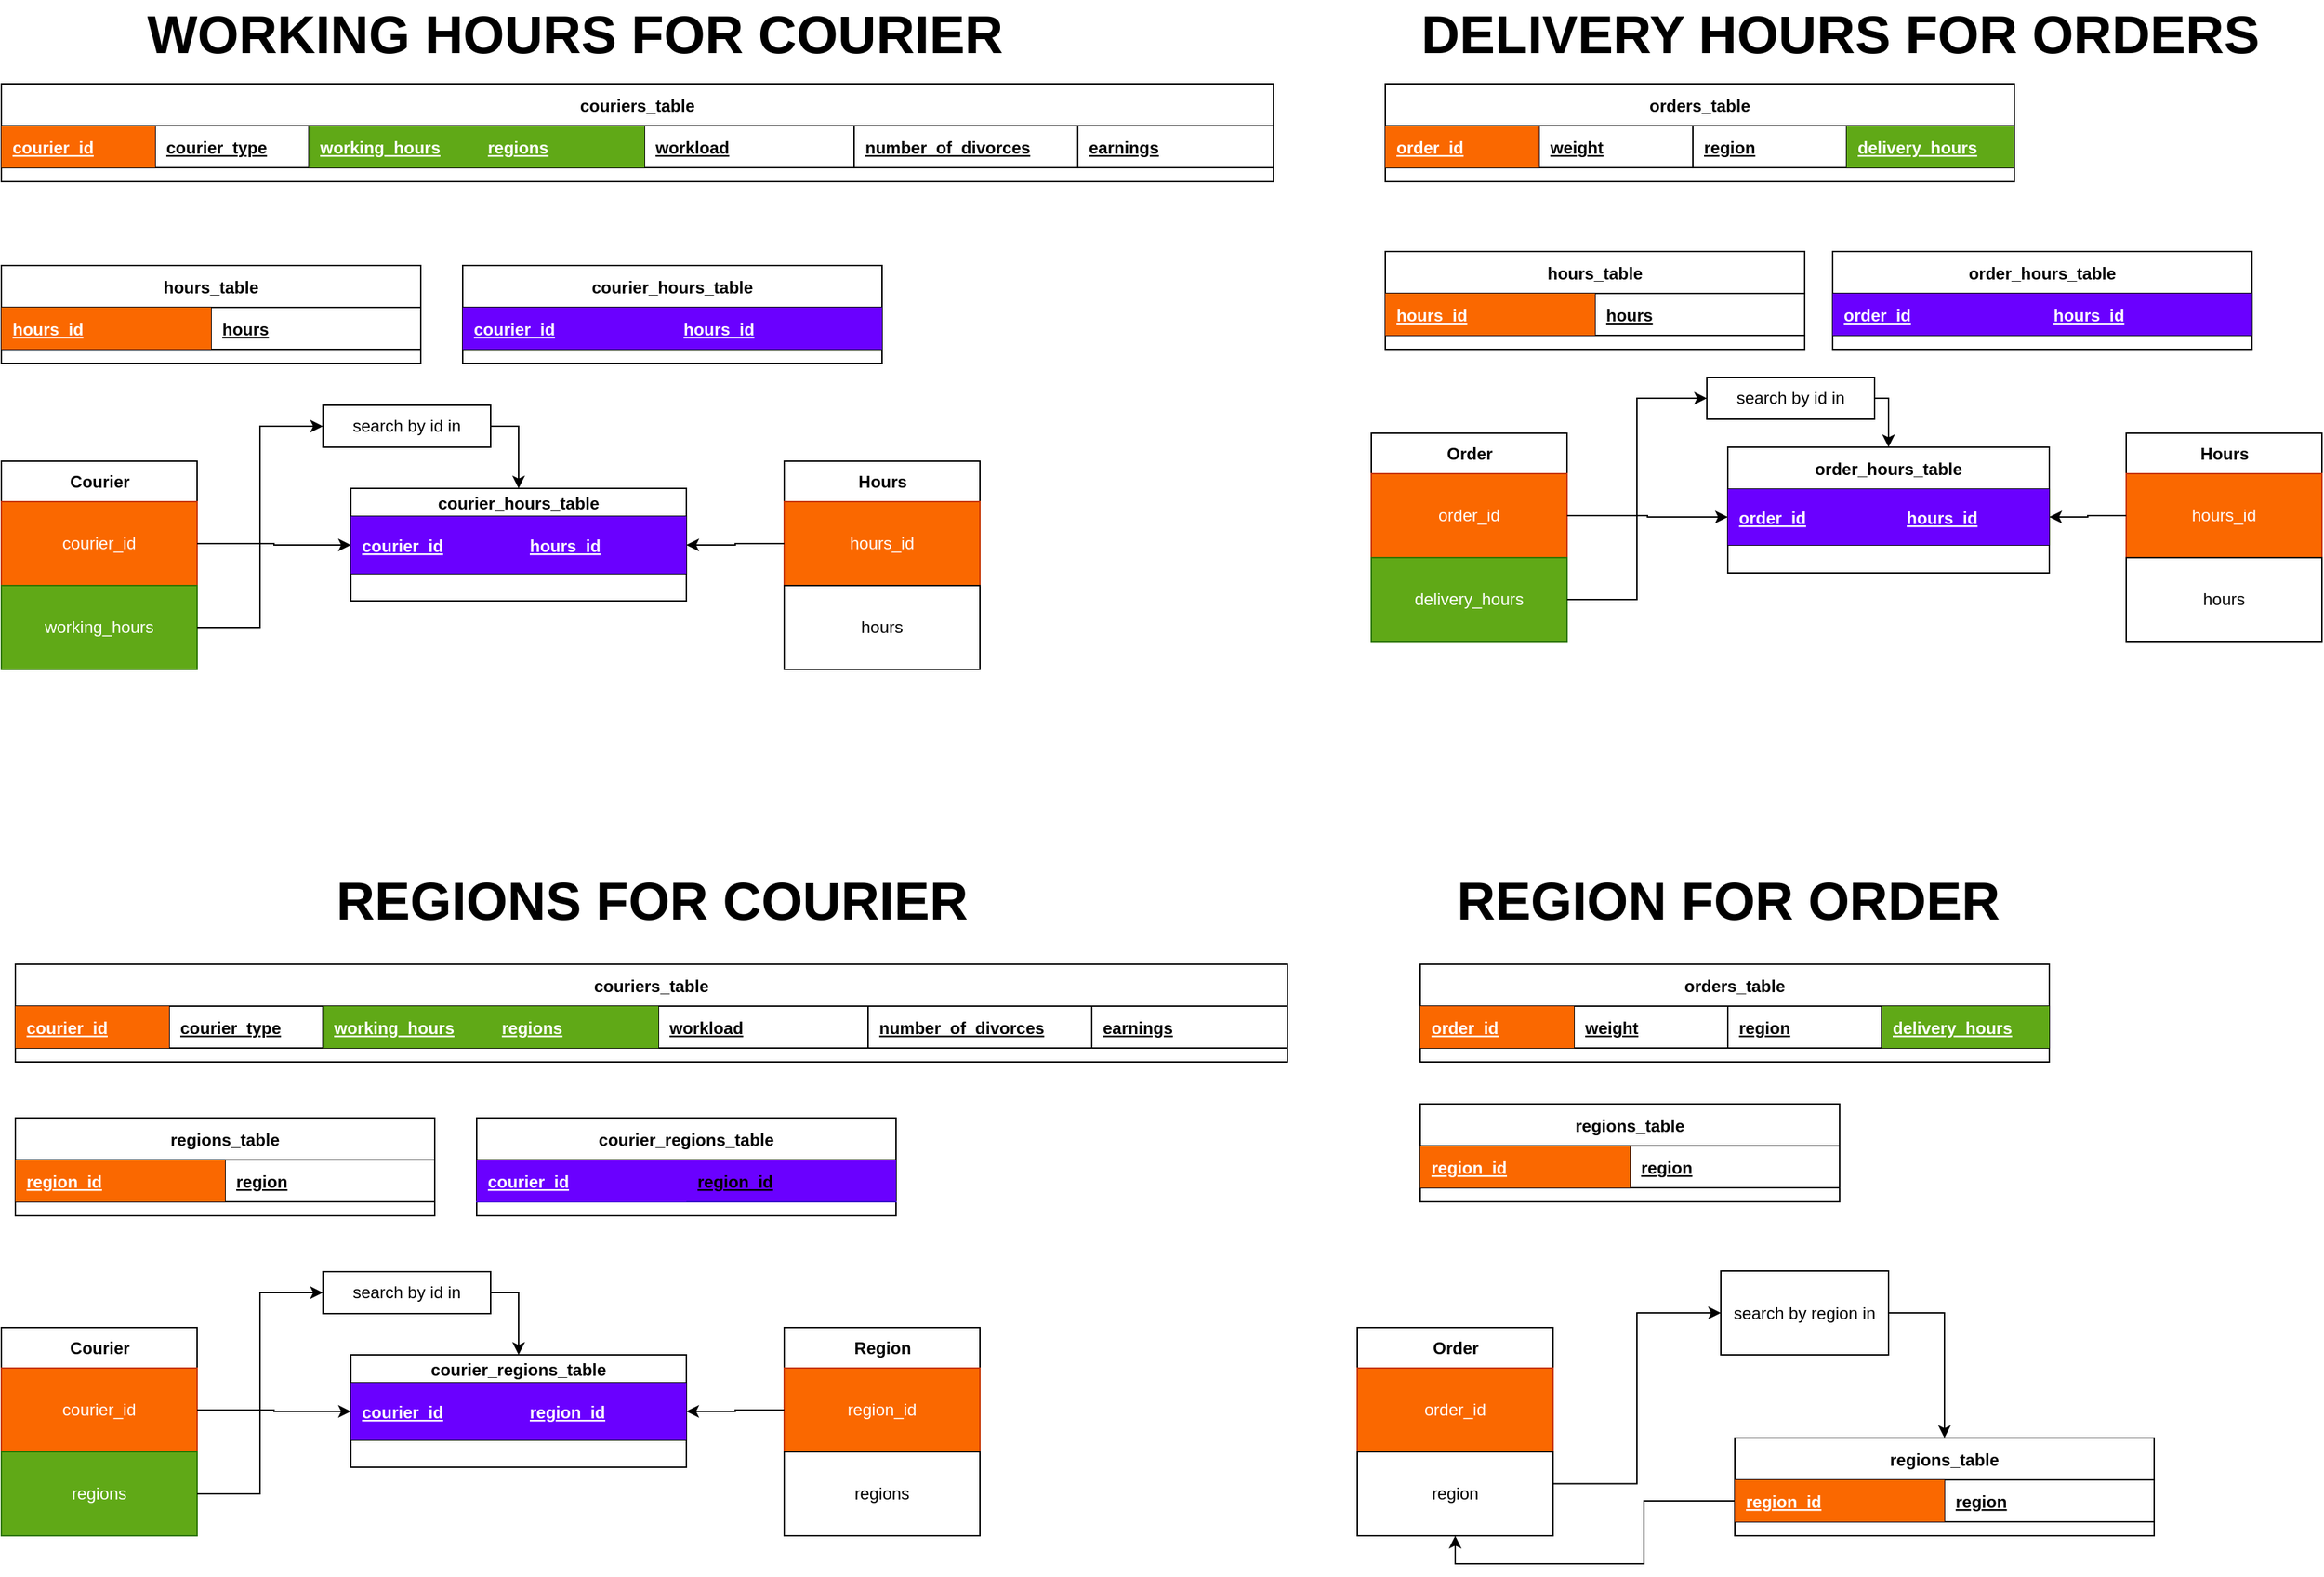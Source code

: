 <mxfile>
    <diagram id="YJ_GDS32sMm0GFAVAmzN" name="MainPage">
        <mxGraphModel dx="956" dy="1300" grid="1" gridSize="10" guides="1" tooltips="1" connect="1" arrows="1" fold="1" page="1" pageScale="1" pageWidth="850" pageHeight="1100" math="0" shadow="0">
            <root>
                <mxCell id="0"/>
                <mxCell id="1" parent="0"/>
                <mxCell id="2" value="couriers_table" style="shape=table;startSize=30;container=1;collapsible=1;childLayout=tableLayout;fixedRows=1;rowLines=0;fontStyle=1;align=center;resizeLast=1;" parent="1" vertex="1">
                    <mxGeometry x="40" y="70" width="910" height="70" as="geometry">
                        <mxRectangle x="50" y="60" width="110" height="30" as="alternateBounds"/>
                    </mxGeometry>
                </mxCell>
                <mxCell id="3" value="" style="shape=partialRectangle;collapsible=0;dropTarget=0;pointerEvents=0;fillColor=none;top=0;left=0;bottom=1;right=0;points=[[0,0.5],[1,0.5]];portConstraint=eastwest;" parent="2" vertex="1">
                    <mxGeometry y="30" width="910" height="30" as="geometry"/>
                </mxCell>
                <mxCell id="5" value="courier_id" style="shape=partialRectangle;connectable=0;fillColor=#fa6800;top=0;left=0;bottom=0;right=0;align=left;spacingLeft=6;fontStyle=5;overflow=hidden;strokeColor=#C73500;fontColor=#ffffff;" parent="3" vertex="1">
                    <mxGeometry width="110" height="30" as="geometry"/>
                </mxCell>
                <mxCell id="15" value="courier_type" style="shape=partialRectangle;connectable=0;fillColor=none;top=0;left=0;bottom=0;right=0;align=left;spacingLeft=6;fontStyle=5;overflow=hidden;" parent="3" vertex="1">
                    <mxGeometry x="110" width="110" height="30" as="geometry"/>
                </mxCell>
                <mxCell id="51" value="working_hours" style="shape=partialRectangle;connectable=0;fillColor=#60a917;top=0;left=0;bottom=0;right=0;align=left;spacingLeft=6;fontStyle=5;overflow=hidden;strokeColor=#2D7600;fontColor=#ffffff;" parent="3" vertex="1">
                    <mxGeometry x="220" width="120" height="30" as="geometry"/>
                </mxCell>
                <mxCell id="97" value="regions" style="shape=partialRectangle;connectable=0;fillColor=#60a917;top=0;left=0;bottom=0;right=0;align=left;spacingLeft=6;fontStyle=5;overflow=hidden;strokeColor=#2D7600;fontColor=#ffffff;" parent="3" vertex="1">
                    <mxGeometry x="340" width="120" height="30" as="geometry"/>
                </mxCell>
                <mxCell id="19" value="workload" style="shape=partialRectangle;connectable=0;fillColor=none;top=0;left=0;bottom=0;right=0;align=left;spacingLeft=6;fontStyle=5;overflow=hidden;" parent="3" vertex="1">
                    <mxGeometry x="460" width="150" height="30" as="geometry"/>
                </mxCell>
                <mxCell id="23" value="number_of_divorces" style="shape=partialRectangle;connectable=0;fillColor=none;top=0;left=0;bottom=0;right=0;align=left;spacingLeft=6;fontStyle=5;overflow=hidden;" parent="3" vertex="1">
                    <mxGeometry x="610" width="160" height="30" as="geometry"/>
                </mxCell>
                <mxCell id="27" value="earnings" style="shape=partialRectangle;connectable=0;fillColor=none;top=0;left=0;bottom=0;right=0;align=left;spacingLeft=6;fontStyle=5;overflow=hidden;" parent="3" vertex="1">
                    <mxGeometry x="770" width="140" height="30" as="geometry"/>
                </mxCell>
                <mxCell id="38" value="hours_table" style="shape=table;startSize=30;container=1;collapsible=1;childLayout=tableLayout;fixedRows=1;rowLines=0;fontStyle=1;align=center;resizeLast=1;" parent="1" vertex="1">
                    <mxGeometry x="40" y="200" width="300" height="70" as="geometry">
                        <mxRectangle x="50" y="60" width="110" height="30" as="alternateBounds"/>
                    </mxGeometry>
                </mxCell>
                <mxCell id="39" value="" style="shape=partialRectangle;collapsible=0;dropTarget=0;pointerEvents=0;fillColor=none;top=0;left=0;bottom=1;right=0;points=[[0,0.5],[1,0.5]];portConstraint=eastwest;" parent="38" vertex="1">
                    <mxGeometry y="30" width="300" height="30" as="geometry"/>
                </mxCell>
                <mxCell id="40" value="hours_id" style="shape=partialRectangle;connectable=0;fillColor=#fa6800;top=0;left=0;bottom=0;right=0;align=left;spacingLeft=6;fontStyle=5;overflow=hidden;strokeColor=#C73500;fontColor=#ffffff;" parent="39" vertex="1">
                    <mxGeometry width="150" height="30" as="geometry"/>
                </mxCell>
                <mxCell id="41" value="hours" style="shape=partialRectangle;connectable=0;fillColor=none;top=0;left=0;bottom=0;right=0;align=left;spacingLeft=6;fontStyle=5;overflow=hidden;" parent="39" vertex="1">
                    <mxGeometry x="150" width="150" height="30" as="geometry"/>
                </mxCell>
                <mxCell id="47" value="courier_hours_table" style="shape=table;startSize=30;container=1;collapsible=1;childLayout=tableLayout;fixedRows=1;rowLines=0;fontStyle=1;align=center;resizeLast=1;" parent="1" vertex="1">
                    <mxGeometry x="370" y="200" width="300" height="70" as="geometry">
                        <mxRectangle x="50" y="60" width="110" height="30" as="alternateBounds"/>
                    </mxGeometry>
                </mxCell>
                <mxCell id="48" value="" style="shape=partialRectangle;collapsible=0;dropTarget=0;pointerEvents=0;fillColor=none;top=0;left=0;bottom=1;right=0;points=[[0,0.5],[1,0.5]];portConstraint=eastwest;" parent="47" vertex="1">
                    <mxGeometry y="30" width="300" height="30" as="geometry"/>
                </mxCell>
                <mxCell id="49" value="courier_id" style="shape=partialRectangle;connectable=0;fillColor=#6a00ff;top=0;left=0;bottom=0;right=0;align=left;spacingLeft=6;fontStyle=5;overflow=hidden;strokeColor=#3700CC;fontColor=#ffffff;" parent="48" vertex="1">
                    <mxGeometry width="150" height="30" as="geometry"/>
                </mxCell>
                <mxCell id="50" value="hours_id" style="shape=partialRectangle;connectable=0;fillColor=#6a00ff;top=0;left=0;bottom=0;right=0;align=left;spacingLeft=6;fontStyle=5;overflow=hidden;strokeColor=#3700CC;fontColor=#ffffff;" parent="48" vertex="1">
                    <mxGeometry x="150" width="150" height="30" as="geometry"/>
                </mxCell>
                <mxCell id="54" value="Courier" style="swimlane;fontStyle=1;align=center;verticalAlign=middle;childLayout=stackLayout;horizontal=1;startSize=29;horizontalStack=0;resizeParent=1;resizeParentMax=0;resizeLast=0;collapsible=0;marginBottom=0;html=1;" parent="1" vertex="1">
                    <mxGeometry x="40" y="340" width="140" height="149" as="geometry"/>
                </mxCell>
                <mxCell id="57" value="courier_id" style="whiteSpace=wrap;html=1;fillColor=#fa6800;strokeColor=#C73500;fontColor=#ffffff;" parent="54" vertex="1">
                    <mxGeometry y="29" width="140" height="60" as="geometry"/>
                </mxCell>
                <mxCell id="59" value="working_hours" style="whiteSpace=wrap;html=1;fillColor=#60a917;strokeColor=#2D7600;fontColor=#ffffff;" parent="54" vertex="1">
                    <mxGeometry y="89" width="140" height="60" as="geometry"/>
                </mxCell>
                <mxCell id="60" value="Hours" style="swimlane;fontStyle=1;align=center;verticalAlign=middle;childLayout=stackLayout;horizontal=1;startSize=29;horizontalStack=0;resizeParent=1;resizeParentMax=0;resizeLast=0;collapsible=0;marginBottom=0;html=1;" parent="1" vertex="1">
                    <mxGeometry x="600" y="340" width="140" height="149" as="geometry"/>
                </mxCell>
                <mxCell id="63" value="hours_id" style="whiteSpace=wrap;html=1;fillColor=#fa6800;strokeColor=#C73500;fontColor=#ffffff;" parent="60" vertex="1">
                    <mxGeometry y="29" width="140" height="60" as="geometry"/>
                </mxCell>
                <mxCell id="64" value="hours" style="whiteSpace=wrap;html=1;" parent="60" vertex="1">
                    <mxGeometry y="89" width="140" height="60" as="geometry"/>
                </mxCell>
                <mxCell id="71" value="courier_hours_table" style="shape=table;startSize=20;container=1;collapsible=1;childLayout=tableLayout;fixedRows=1;rowLines=0;fontStyle=1;align=center;resizeLast=1;" parent="1" vertex="1">
                    <mxGeometry x="290" y="359.5" width="240" height="80.5" as="geometry">
                        <mxRectangle x="50" y="60" width="110" height="30" as="alternateBounds"/>
                    </mxGeometry>
                </mxCell>
                <mxCell id="72" value="" style="shape=partialRectangle;collapsible=0;dropTarget=0;pointerEvents=0;fillColor=none;top=0;left=0;bottom=1;right=0;points=[[0,0.5],[1,0.5]];portConstraint=eastwest;" parent="71" vertex="1">
                    <mxGeometry y="20" width="240" height="41" as="geometry"/>
                </mxCell>
                <mxCell id="73" value="courier_id" style="shape=partialRectangle;connectable=0;fillColor=#6a00ff;top=0;left=0;bottom=0;right=0;align=left;spacingLeft=6;fontStyle=5;overflow=hidden;strokeColor=#3700CC;fontColor=#ffffff;" parent="72" vertex="1">
                    <mxGeometry width="120" height="41" as="geometry"/>
                </mxCell>
                <mxCell id="74" value="hours_id" style="shape=partialRectangle;connectable=0;fillColor=#6a00ff;top=0;left=0;bottom=0;right=0;align=left;spacingLeft=6;fontStyle=5;overflow=hidden;strokeColor=#3700CC;fontColor=#ffffff;" parent="72" vertex="1">
                    <mxGeometry x="120" width="120" height="41" as="geometry"/>
                </mxCell>
                <mxCell id="77" style="edgeStyle=orthogonalEdgeStyle;rounded=0;orthogonalLoop=1;jettySize=auto;html=1;exitX=0;exitY=0.5;exitDx=0;exitDy=0;entryX=1;entryY=0.5;entryDx=0;entryDy=0;" parent="1" source="63" target="72" edge="1">
                    <mxGeometry relative="1" as="geometry"/>
                </mxCell>
                <mxCell id="131" style="edgeStyle=orthogonalEdgeStyle;rounded=0;orthogonalLoop=1;jettySize=auto;html=1;exitX=1;exitY=0.5;exitDx=0;exitDy=0;entryX=0.5;entryY=0;entryDx=0;entryDy=0;" parent="1" source="81" target="71" edge="1">
                    <mxGeometry relative="1" as="geometry"/>
                </mxCell>
                <mxCell id="81" value="search by id in" style="whiteSpace=wrap;html=1;" parent="1" vertex="1">
                    <mxGeometry x="270" y="300" width="120" height="30" as="geometry"/>
                </mxCell>
                <mxCell id="85" style="edgeStyle=orthogonalEdgeStyle;rounded=0;orthogonalLoop=1;jettySize=auto;html=1;exitX=1;exitY=0.5;exitDx=0;exitDy=0;entryX=0;entryY=0.5;entryDx=0;entryDy=0;" parent="1" source="59" target="81" edge="1">
                    <mxGeometry relative="1" as="geometry"/>
                </mxCell>
                <mxCell id="87" style="edgeStyle=orthogonalEdgeStyle;rounded=0;orthogonalLoop=1;jettySize=auto;html=1;exitX=1;exitY=0.5;exitDx=0;exitDy=0;entryX=0;entryY=0.5;entryDx=0;entryDy=0;" parent="1" source="57" target="72" edge="1">
                    <mxGeometry relative="1" as="geometry"/>
                </mxCell>
                <mxCell id="88" value="&lt;font style=&quot;font-size: 38px;&quot;&gt;WORKING HOURS FOR COURIER&lt;/font&gt;" style="text;html=1;align=center;verticalAlign=middle;resizable=0;points=[];autosize=1;fontStyle=1;fontSize=38;" parent="1" vertex="1">
                    <mxGeometry x="135" y="10" width="630" height="50" as="geometry"/>
                </mxCell>
                <mxCell id="89" value="orders_table" style="shape=table;startSize=30;container=1;collapsible=1;childLayout=tableLayout;fixedRows=1;rowLines=0;fontStyle=1;align=center;resizeLast=1;" parent="1" vertex="1">
                    <mxGeometry x="1030" y="70" width="450" height="70" as="geometry">
                        <mxRectangle x="50" y="60" width="110" height="30" as="alternateBounds"/>
                    </mxGeometry>
                </mxCell>
                <mxCell id="90" value="" style="shape=partialRectangle;collapsible=0;dropTarget=0;pointerEvents=0;fillColor=none;top=0;left=0;bottom=1;right=0;points=[[0,0.5],[1,0.5]];portConstraint=eastwest;" parent="89" vertex="1">
                    <mxGeometry y="30" width="450" height="30" as="geometry"/>
                </mxCell>
                <mxCell id="91" value="order_id" style="shape=partialRectangle;connectable=0;fillColor=#fa6800;top=0;left=0;bottom=0;right=0;align=left;spacingLeft=6;fontStyle=5;overflow=hidden;strokeColor=#C73500;fontColor=#ffffff;" parent="90" vertex="1">
                    <mxGeometry width="110" height="30" as="geometry"/>
                </mxCell>
                <mxCell id="92" value="weight" style="shape=partialRectangle;connectable=0;fillColor=none;top=0;left=0;bottom=0;right=0;align=left;spacingLeft=6;fontStyle=5;overflow=hidden;" parent="90" vertex="1">
                    <mxGeometry x="110" width="110" height="30" as="geometry"/>
                </mxCell>
                <mxCell id="98" value="region" style="shape=partialRectangle;connectable=0;fillColor=none;top=0;left=0;bottom=0;right=0;align=left;spacingLeft=6;fontStyle=5;overflow=hidden;" parent="90" vertex="1">
                    <mxGeometry x="220" width="110" height="30" as="geometry"/>
                </mxCell>
                <mxCell id="93" value="delivery_hours" style="shape=partialRectangle;connectable=0;fillColor=#60a917;top=0;left=0;bottom=0;right=0;align=left;spacingLeft=6;fontStyle=5;overflow=hidden;strokeColor=#2D7600;fontColor=#ffffff;" parent="90" vertex="1">
                    <mxGeometry x="330" width="120" height="30" as="geometry"/>
                </mxCell>
                <mxCell id="99" value="hours_table" style="shape=table;startSize=30;container=1;collapsible=1;childLayout=tableLayout;fixedRows=1;rowLines=0;fontStyle=1;align=center;resizeLast=1;" parent="1" vertex="1">
                    <mxGeometry x="1030" y="190" width="300" height="70" as="geometry">
                        <mxRectangle x="50" y="60" width="110" height="30" as="alternateBounds"/>
                    </mxGeometry>
                </mxCell>
                <mxCell id="100" value="" style="shape=partialRectangle;collapsible=0;dropTarget=0;pointerEvents=0;fillColor=none;top=0;left=0;bottom=1;right=0;points=[[0,0.5],[1,0.5]];portConstraint=eastwest;" parent="99" vertex="1">
                    <mxGeometry y="30" width="300" height="30" as="geometry"/>
                </mxCell>
                <mxCell id="101" value="hours_id" style="shape=partialRectangle;connectable=0;fillColor=#fa6800;top=0;left=0;bottom=0;right=0;align=left;spacingLeft=6;fontStyle=5;overflow=hidden;strokeColor=#C73500;fontColor=#ffffff;" parent="100" vertex="1">
                    <mxGeometry width="150" height="30" as="geometry"/>
                </mxCell>
                <mxCell id="102" value="hours" style="shape=partialRectangle;connectable=0;fillColor=none;top=0;left=0;bottom=0;right=0;align=left;spacingLeft=6;fontStyle=5;overflow=hidden;" parent="100" vertex="1">
                    <mxGeometry x="150" width="150" height="30" as="geometry"/>
                </mxCell>
                <mxCell id="103" value="order_hours_table" style="shape=table;startSize=30;container=1;collapsible=1;childLayout=tableLayout;fixedRows=1;rowLines=0;fontStyle=1;align=center;resizeLast=1;" parent="1" vertex="1">
                    <mxGeometry x="1350" y="190" width="300" height="70" as="geometry">
                        <mxRectangle x="50" y="60" width="110" height="30" as="alternateBounds"/>
                    </mxGeometry>
                </mxCell>
                <mxCell id="104" value="" style="shape=partialRectangle;collapsible=0;dropTarget=0;pointerEvents=0;fillColor=none;top=0;left=0;bottom=1;right=0;points=[[0,0.5],[1,0.5]];portConstraint=eastwest;" parent="103" vertex="1">
                    <mxGeometry y="30" width="300" height="30" as="geometry"/>
                </mxCell>
                <mxCell id="105" value="order_id" style="shape=partialRectangle;connectable=0;fillColor=#6a00ff;top=0;left=0;bottom=0;right=0;align=left;spacingLeft=6;fontStyle=5;overflow=hidden;strokeColor=#3700CC;fontColor=#ffffff;" parent="104" vertex="1">
                    <mxGeometry width="150" height="30" as="geometry"/>
                </mxCell>
                <mxCell id="106" value="hours_id" style="shape=partialRectangle;connectable=0;fillColor=#6a00ff;top=0;left=0;bottom=0;right=0;align=left;spacingLeft=6;fontStyle=5;overflow=hidden;strokeColor=#3700CC;fontColor=#ffffff;" parent="104" vertex="1">
                    <mxGeometry x="150" width="150" height="30" as="geometry"/>
                </mxCell>
                <mxCell id="107" value="Order" style="swimlane;fontStyle=1;align=center;verticalAlign=middle;childLayout=stackLayout;horizontal=1;startSize=29;horizontalStack=0;resizeParent=1;resizeParentMax=0;resizeLast=0;collapsible=0;marginBottom=0;html=1;" parent="1" vertex="1">
                    <mxGeometry x="1020" y="320" width="140" height="149" as="geometry"/>
                </mxCell>
                <mxCell id="108" value="order_id" style="whiteSpace=wrap;html=1;fillColor=#fa6800;strokeColor=#C73500;fontColor=#ffffff;" parent="107" vertex="1">
                    <mxGeometry y="29" width="140" height="60" as="geometry"/>
                </mxCell>
                <mxCell id="109" value="delivery_hours" style="whiteSpace=wrap;html=1;fillColor=#60a917;strokeColor=#2D7600;fontColor=#ffffff;" parent="107" vertex="1">
                    <mxGeometry y="89" width="140" height="60" as="geometry"/>
                </mxCell>
                <mxCell id="110" value="Hours" style="swimlane;fontStyle=1;align=center;verticalAlign=middle;childLayout=stackLayout;horizontal=1;startSize=29;horizontalStack=0;resizeParent=1;resizeParentMax=0;resizeLast=0;collapsible=0;marginBottom=0;html=1;" parent="1" vertex="1">
                    <mxGeometry x="1560" y="320" width="140" height="149" as="geometry"/>
                </mxCell>
                <mxCell id="111" value="hours_id" style="whiteSpace=wrap;html=1;fillColor=#fa6800;strokeColor=#C73500;fontColor=#ffffff;" parent="110" vertex="1">
                    <mxGeometry y="29" width="140" height="60" as="geometry"/>
                </mxCell>
                <mxCell id="112" value="hours" style="whiteSpace=wrap;html=1;" parent="110" vertex="1">
                    <mxGeometry y="89" width="140" height="60" as="geometry"/>
                </mxCell>
                <mxCell id="130" style="edgeStyle=orthogonalEdgeStyle;rounded=0;orthogonalLoop=1;jettySize=auto;html=1;exitX=1;exitY=0.5;exitDx=0;exitDy=0;entryX=0.5;entryY=0;entryDx=0;entryDy=0;" parent="1" source="119" target="122" edge="1">
                    <mxGeometry relative="1" as="geometry"/>
                </mxCell>
                <mxCell id="119" value="search by id in" style="whiteSpace=wrap;html=1;" parent="1" vertex="1">
                    <mxGeometry x="1260" y="280" width="120" height="30" as="geometry"/>
                </mxCell>
                <mxCell id="120" style="edgeStyle=orthogonalEdgeStyle;rounded=0;orthogonalLoop=1;jettySize=auto;html=1;exitX=1;exitY=0.5;exitDx=0;exitDy=0;entryX=0;entryY=0.5;entryDx=0;entryDy=0;" parent="1" source="109" target="119" edge="1">
                    <mxGeometry relative="1" as="geometry"/>
                </mxCell>
                <mxCell id="122" value="order_hours_table" style="shape=table;startSize=30;container=1;collapsible=1;childLayout=tableLayout;fixedRows=1;rowLines=0;fontStyle=1;align=center;resizeLast=1;" parent="1" vertex="1">
                    <mxGeometry x="1275" y="330" width="230" height="90" as="geometry">
                        <mxRectangle x="50" y="60" width="110" height="30" as="alternateBounds"/>
                    </mxGeometry>
                </mxCell>
                <mxCell id="123" value="" style="shape=partialRectangle;collapsible=0;dropTarget=0;pointerEvents=0;fillColor=none;top=0;left=0;bottom=1;right=0;points=[[0,0.5],[1,0.5]];portConstraint=eastwest;" parent="122" vertex="1">
                    <mxGeometry y="30" width="230" height="40" as="geometry"/>
                </mxCell>
                <mxCell id="124" value="order_id" style="shape=partialRectangle;connectable=0;fillColor=#6a00ff;top=0;left=0;bottom=0;right=0;align=left;spacingLeft=6;fontStyle=5;overflow=hidden;strokeColor=#3700CC;fontColor=#ffffff;" parent="123" vertex="1">
                    <mxGeometry width="120" height="40" as="geometry"/>
                </mxCell>
                <mxCell id="125" value="hours_id" style="shape=partialRectangle;connectable=0;fillColor=#6a00ff;top=0;left=0;bottom=0;right=0;align=left;spacingLeft=6;fontStyle=5;overflow=hidden;strokeColor=#3700CC;fontColor=#ffffff;" parent="123" vertex="1">
                    <mxGeometry x="120" width="110" height="40" as="geometry"/>
                </mxCell>
                <mxCell id="128" style="edgeStyle=orthogonalEdgeStyle;rounded=0;orthogonalLoop=1;jettySize=auto;html=1;exitX=1;exitY=0.5;exitDx=0;exitDy=0;entryX=0;entryY=0.5;entryDx=0;entryDy=0;" parent="1" source="108" target="123" edge="1">
                    <mxGeometry relative="1" as="geometry"/>
                </mxCell>
                <mxCell id="129" style="edgeStyle=orthogonalEdgeStyle;rounded=0;orthogonalLoop=1;jettySize=auto;html=1;exitX=0;exitY=0.5;exitDx=0;exitDy=0;entryX=1;entryY=0.5;entryDx=0;entryDy=0;" parent="1" source="111" target="123" edge="1">
                    <mxGeometry relative="1" as="geometry"/>
                </mxCell>
                <mxCell id="132" value="DELIVERY HOURS FOR ORDERS" style="text;html=1;align=center;verticalAlign=middle;resizable=0;points=[];autosize=1;fontSize=38;fontStyle=1" parent="1" vertex="1">
                    <mxGeometry x="1050" y="10" width="610" height="50" as="geometry"/>
                </mxCell>
                <mxCell id="134" value="couriers_table" style="shape=table;startSize=30;container=1;collapsible=1;childLayout=tableLayout;fixedRows=1;rowLines=0;fontStyle=1;align=center;resizeLast=1;" parent="1" vertex="1">
                    <mxGeometry x="50" y="700" width="910" height="70" as="geometry">
                        <mxRectangle x="50" y="60" width="110" height="30" as="alternateBounds"/>
                    </mxGeometry>
                </mxCell>
                <mxCell id="135" value="" style="shape=partialRectangle;collapsible=0;dropTarget=0;pointerEvents=0;fillColor=none;top=0;left=0;bottom=1;right=0;points=[[0,0.5],[1,0.5]];portConstraint=eastwest;" parent="134" vertex="1">
                    <mxGeometry y="30" width="910" height="30" as="geometry"/>
                </mxCell>
                <mxCell id="136" value="courier_id" style="shape=partialRectangle;connectable=0;fillColor=#fa6800;top=0;left=0;bottom=0;right=0;align=left;spacingLeft=6;fontStyle=5;overflow=hidden;strokeColor=#C73500;fontColor=#ffffff;" parent="135" vertex="1">
                    <mxGeometry width="110" height="30" as="geometry"/>
                </mxCell>
                <mxCell id="137" value="courier_type" style="shape=partialRectangle;connectable=0;fillColor=none;top=0;left=0;bottom=0;right=0;align=left;spacingLeft=6;fontStyle=5;overflow=hidden;" parent="135" vertex="1">
                    <mxGeometry x="110" width="110" height="30" as="geometry"/>
                </mxCell>
                <mxCell id="138" value="working_hours" style="shape=partialRectangle;connectable=0;fillColor=#60a917;top=0;left=0;bottom=0;right=0;align=left;spacingLeft=6;fontStyle=5;overflow=hidden;strokeColor=#2D7600;fontColor=#ffffff;" parent="135" vertex="1">
                    <mxGeometry x="220" width="120" height="30" as="geometry"/>
                </mxCell>
                <mxCell id="139" value="regions" style="shape=partialRectangle;connectable=0;fillColor=#60a917;top=0;left=0;bottom=0;right=0;align=left;spacingLeft=6;fontStyle=5;overflow=hidden;strokeColor=#2D7600;fontColor=#ffffff;" parent="135" vertex="1">
                    <mxGeometry x="340" width="120" height="30" as="geometry"/>
                </mxCell>
                <mxCell id="140" value="workload" style="shape=partialRectangle;connectable=0;fillColor=none;top=0;left=0;bottom=0;right=0;align=left;spacingLeft=6;fontStyle=5;overflow=hidden;" parent="135" vertex="1">
                    <mxGeometry x="460" width="150" height="30" as="geometry"/>
                </mxCell>
                <mxCell id="141" value="number_of_divorces" style="shape=partialRectangle;connectable=0;fillColor=none;top=0;left=0;bottom=0;right=0;align=left;spacingLeft=6;fontStyle=5;overflow=hidden;" parent="135" vertex="1">
                    <mxGeometry x="610" width="160" height="30" as="geometry"/>
                </mxCell>
                <mxCell id="142" value="earnings" style="shape=partialRectangle;connectable=0;fillColor=none;top=0;left=0;bottom=0;right=0;align=left;spacingLeft=6;fontStyle=5;overflow=hidden;" parent="135" vertex="1">
                    <mxGeometry x="770" width="140" height="30" as="geometry"/>
                </mxCell>
                <mxCell id="143" value="REGIONS FOR COURIER" style="text;html=1;align=center;verticalAlign=middle;resizable=0;points=[];autosize=1;fontSize=38;fontStyle=1" parent="1" vertex="1">
                    <mxGeometry x="270" y="630" width="470" height="50" as="geometry"/>
                </mxCell>
                <mxCell id="144" value="regions_table" style="shape=table;startSize=30;container=1;collapsible=1;childLayout=tableLayout;fixedRows=1;rowLines=0;fontStyle=1;align=center;resizeLast=1;" parent="1" vertex="1">
                    <mxGeometry x="50" y="810" width="300" height="70" as="geometry">
                        <mxRectangle x="50" y="60" width="110" height="30" as="alternateBounds"/>
                    </mxGeometry>
                </mxCell>
                <mxCell id="145" value="" style="shape=partialRectangle;collapsible=0;dropTarget=0;pointerEvents=0;fillColor=none;top=0;left=0;bottom=1;right=0;points=[[0,0.5],[1,0.5]];portConstraint=eastwest;" parent="144" vertex="1">
                    <mxGeometry y="30" width="300" height="30" as="geometry"/>
                </mxCell>
                <mxCell id="146" value="region_id" style="shape=partialRectangle;connectable=0;fillColor=#fa6800;top=0;left=0;bottom=0;right=0;align=left;spacingLeft=6;fontStyle=5;overflow=hidden;strokeColor=#C73500;fontColor=#ffffff;" parent="145" vertex="1">
                    <mxGeometry width="150" height="30" as="geometry"/>
                </mxCell>
                <mxCell id="147" value="region" style="shape=partialRectangle;connectable=0;fillColor=none;top=0;left=0;bottom=0;right=0;align=left;spacingLeft=6;fontStyle=5;overflow=hidden;" parent="145" vertex="1">
                    <mxGeometry x="150" width="150" height="30" as="geometry"/>
                </mxCell>
                <mxCell id="148" value="courier_regions_table" style="shape=table;startSize=30;container=1;collapsible=1;childLayout=tableLayout;fixedRows=1;rowLines=0;fontStyle=1;align=center;resizeLast=1;" parent="1" vertex="1">
                    <mxGeometry x="380" y="810" width="300" height="70" as="geometry">
                        <mxRectangle x="50" y="60" width="110" height="30" as="alternateBounds"/>
                    </mxGeometry>
                </mxCell>
                <mxCell id="149" value="" style="shape=partialRectangle;collapsible=0;dropTarget=0;pointerEvents=0;fillColor=#6a00ff;top=0;left=0;bottom=1;right=0;points=[[0,0.5],[1,0.5]];portConstraint=eastwest;strokeColor=#3700CC;fontColor=#ffffff;" parent="148" vertex="1">
                    <mxGeometry y="30" width="300" height="30" as="geometry"/>
                </mxCell>
                <mxCell id="150" value="courier_id" style="shape=partialRectangle;connectable=0;fillColor=#6a00ff;top=0;left=0;bottom=0;right=0;align=left;spacingLeft=6;fontStyle=5;overflow=hidden;strokeColor=#3700CC;fontColor=#ffffff;" parent="149" vertex="1">
                    <mxGeometry width="150" height="30" as="geometry"/>
                </mxCell>
                <mxCell id="151" value="region_id" style="shape=partialRectangle;connectable=0;fillColor=none;top=0;left=0;bottom=0;right=0;align=left;spacingLeft=6;fontStyle=5;overflow=hidden;" parent="149" vertex="1">
                    <mxGeometry x="150" width="150" height="30" as="geometry"/>
                </mxCell>
                <mxCell id="152" value="Courier" style="swimlane;fontStyle=1;align=center;verticalAlign=middle;childLayout=stackLayout;horizontal=1;startSize=29;horizontalStack=0;resizeParent=1;resizeParentMax=0;resizeLast=0;collapsible=0;marginBottom=0;html=1;" parent="1" vertex="1">
                    <mxGeometry x="40" y="960" width="140" height="149" as="geometry"/>
                </mxCell>
                <mxCell id="153" value="courier_id" style="whiteSpace=wrap;html=1;fillColor=#fa6800;strokeColor=#C73500;fontColor=#ffffff;" parent="152" vertex="1">
                    <mxGeometry y="29" width="140" height="60" as="geometry"/>
                </mxCell>
                <mxCell id="154" value="regions" style="whiteSpace=wrap;html=1;fillColor=#60a917;strokeColor=#2D7600;fontColor=#ffffff;" parent="152" vertex="1">
                    <mxGeometry y="89" width="140" height="60" as="geometry"/>
                </mxCell>
                <mxCell id="155" value="Region" style="swimlane;fontStyle=1;align=center;verticalAlign=middle;childLayout=stackLayout;horizontal=1;startSize=29;horizontalStack=0;resizeParent=1;resizeParentMax=0;resizeLast=0;collapsible=0;marginBottom=0;html=1;" parent="1" vertex="1">
                    <mxGeometry x="600" y="960" width="140" height="149" as="geometry"/>
                </mxCell>
                <mxCell id="156" value="region_id" style="whiteSpace=wrap;html=1;fillColor=#fa6800;strokeColor=#C73500;fontColor=#ffffff;" parent="155" vertex="1">
                    <mxGeometry y="29" width="140" height="60" as="geometry"/>
                </mxCell>
                <mxCell id="157" value="regions" style="whiteSpace=wrap;html=1;" parent="155" vertex="1">
                    <mxGeometry y="89" width="140" height="60" as="geometry"/>
                </mxCell>
                <mxCell id="158" value="courier_regions_table" style="shape=table;startSize=20;container=1;collapsible=1;childLayout=tableLayout;fixedRows=1;rowLines=0;fontStyle=1;align=center;resizeLast=1;" parent="1" vertex="1">
                    <mxGeometry x="290" y="979.5" width="240" height="80.5" as="geometry">
                        <mxRectangle x="50" y="60" width="110" height="30" as="alternateBounds"/>
                    </mxGeometry>
                </mxCell>
                <mxCell id="159" value="" style="shape=partialRectangle;collapsible=0;dropTarget=0;pointerEvents=0;fillColor=none;top=0;left=0;bottom=1;right=0;points=[[0,0.5],[1,0.5]];portConstraint=eastwest;" parent="158" vertex="1">
                    <mxGeometry y="20" width="240" height="41" as="geometry"/>
                </mxCell>
                <mxCell id="160" value="courier_id" style="shape=partialRectangle;connectable=0;fillColor=#6a00ff;top=0;left=0;bottom=0;right=0;align=left;spacingLeft=6;fontStyle=5;overflow=hidden;strokeColor=#3700CC;fontColor=#ffffff;" parent="159" vertex="1">
                    <mxGeometry width="120" height="41" as="geometry"/>
                </mxCell>
                <mxCell id="161" value="region_id" style="shape=partialRectangle;connectable=0;fillColor=#6a00ff;top=0;left=0;bottom=0;right=0;align=left;spacingLeft=6;fontStyle=5;overflow=hidden;strokeColor=#3700CC;fontColor=#ffffff;" parent="159" vertex="1">
                    <mxGeometry x="120" width="120" height="41" as="geometry"/>
                </mxCell>
                <mxCell id="162" style="edgeStyle=orthogonalEdgeStyle;rounded=0;orthogonalLoop=1;jettySize=auto;html=1;exitX=0;exitY=0.5;exitDx=0;exitDy=0;entryX=1;entryY=0.5;entryDx=0;entryDy=0;" parent="1" source="156" target="159" edge="1">
                    <mxGeometry relative="1" as="geometry"/>
                </mxCell>
                <mxCell id="163" style="edgeStyle=orthogonalEdgeStyle;rounded=0;orthogonalLoop=1;jettySize=auto;html=1;exitX=1;exitY=0.5;exitDx=0;exitDy=0;entryX=0.5;entryY=0;entryDx=0;entryDy=0;" parent="1" source="164" target="158" edge="1">
                    <mxGeometry relative="1" as="geometry"/>
                </mxCell>
                <mxCell id="164" value="search by id in" style="whiteSpace=wrap;html=1;" parent="1" vertex="1">
                    <mxGeometry x="270" y="920" width="120" height="30" as="geometry"/>
                </mxCell>
                <mxCell id="165" style="edgeStyle=orthogonalEdgeStyle;rounded=0;orthogonalLoop=1;jettySize=auto;html=1;exitX=1;exitY=0.5;exitDx=0;exitDy=0;entryX=0;entryY=0.5;entryDx=0;entryDy=0;" parent="1" source="154" target="164" edge="1">
                    <mxGeometry relative="1" as="geometry"/>
                </mxCell>
                <mxCell id="166" style="edgeStyle=orthogonalEdgeStyle;rounded=0;orthogonalLoop=1;jettySize=auto;html=1;exitX=1;exitY=0.5;exitDx=0;exitDy=0;entryX=0;entryY=0.5;entryDx=0;entryDy=0;" parent="1" source="153" target="159" edge="1">
                    <mxGeometry relative="1" as="geometry"/>
                </mxCell>
                <mxCell id="168" value="orders_table" style="shape=table;startSize=30;container=1;collapsible=1;childLayout=tableLayout;fixedRows=1;rowLines=0;fontStyle=1;align=center;resizeLast=1;" parent="1" vertex="1">
                    <mxGeometry x="1055" y="700" width="450" height="70" as="geometry">
                        <mxRectangle x="50" y="60" width="110" height="30" as="alternateBounds"/>
                    </mxGeometry>
                </mxCell>
                <mxCell id="169" value="" style="shape=partialRectangle;collapsible=0;dropTarget=0;pointerEvents=0;fillColor=none;top=0;left=0;bottom=1;right=0;points=[[0,0.5],[1,0.5]];portConstraint=eastwest;" parent="168" vertex="1">
                    <mxGeometry y="30" width="450" height="30" as="geometry"/>
                </mxCell>
                <mxCell id="170" value="order_id" style="shape=partialRectangle;connectable=0;fillColor=#fa6800;top=0;left=0;bottom=0;right=0;align=left;spacingLeft=6;fontStyle=5;overflow=hidden;strokeColor=#C73500;fontColor=#ffffff;" parent="169" vertex="1">
                    <mxGeometry width="110" height="30" as="geometry"/>
                </mxCell>
                <mxCell id="171" value="weight" style="shape=partialRectangle;connectable=0;fillColor=none;top=0;left=0;bottom=0;right=0;align=left;spacingLeft=6;fontStyle=5;overflow=hidden;" parent="169" vertex="1">
                    <mxGeometry x="110" width="110" height="30" as="geometry"/>
                </mxCell>
                <mxCell id="172" value="region" style="shape=partialRectangle;connectable=0;fillColor=none;top=0;left=0;bottom=0;right=0;align=left;spacingLeft=6;fontStyle=5;overflow=hidden;" parent="169" vertex="1">
                    <mxGeometry x="220" width="110" height="30" as="geometry"/>
                </mxCell>
                <mxCell id="173" value="delivery_hours" style="shape=partialRectangle;connectable=0;fillColor=#60a917;top=0;left=0;bottom=0;right=0;align=left;spacingLeft=6;fontStyle=5;overflow=hidden;strokeColor=#2D7600;fontColor=#ffffff;" parent="169" vertex="1">
                    <mxGeometry x="330" width="120" height="30" as="geometry"/>
                </mxCell>
                <mxCell id="174" value="REGION FOR ORDER" style="text;html=1;align=center;verticalAlign=middle;resizable=0;points=[];autosize=1;fontSize=38;fontStyle=1" parent="1" vertex="1">
                    <mxGeometry x="1075" y="630" width="400" height="50" as="geometry"/>
                </mxCell>
                <mxCell id="175" value="regions_table" style="shape=table;startSize=30;container=1;collapsible=1;childLayout=tableLayout;fixedRows=1;rowLines=0;fontStyle=1;align=center;resizeLast=1;" parent="1" vertex="1">
                    <mxGeometry x="1055" y="800" width="300" height="70" as="geometry">
                        <mxRectangle x="50" y="60" width="110" height="30" as="alternateBounds"/>
                    </mxGeometry>
                </mxCell>
                <mxCell id="176" value="" style="shape=partialRectangle;collapsible=0;dropTarget=0;pointerEvents=0;fillColor=none;top=0;left=0;bottom=1;right=0;points=[[0,0.5],[1,0.5]];portConstraint=eastwest;" parent="175" vertex="1">
                    <mxGeometry y="30" width="300" height="30" as="geometry"/>
                </mxCell>
                <mxCell id="177" value="region_id" style="shape=partialRectangle;connectable=0;fillColor=#fa6800;top=0;left=0;bottom=0;right=0;align=left;spacingLeft=6;fontStyle=5;overflow=hidden;strokeColor=#C73500;fontColor=#ffffff;" parent="176" vertex="1">
                    <mxGeometry width="150" height="30" as="geometry"/>
                </mxCell>
                <mxCell id="178" value="region" style="shape=partialRectangle;connectable=0;fillColor=none;top=0;left=0;bottom=0;right=0;align=left;spacingLeft=6;fontStyle=5;overflow=hidden;" parent="176" vertex="1">
                    <mxGeometry x="150" width="150" height="30" as="geometry"/>
                </mxCell>
                <mxCell id="189" style="edgeStyle=orthogonalEdgeStyle;rounded=0;orthogonalLoop=1;jettySize=auto;html=1;exitX=1;exitY=0.5;exitDx=0;exitDy=0;entryX=0.5;entryY=0;entryDx=0;entryDy=0;fontSize=38;" parent="1" source="192" target="185" edge="1">
                    <mxGeometry relative="1" as="geometry"/>
                </mxCell>
                <mxCell id="182" value="Order" style="swimlane;fontStyle=1;align=center;verticalAlign=middle;childLayout=stackLayout;horizontal=1;startSize=29;horizontalStack=0;resizeParent=1;resizeParentMax=0;resizeLast=0;collapsible=0;marginBottom=0;html=1;" parent="1" vertex="1">
                    <mxGeometry x="1010" y="960" width="140" height="149" as="geometry"/>
                </mxCell>
                <mxCell id="183" value="order_id" style="whiteSpace=wrap;html=1;fillColor=#fa6800;strokeColor=#C73500;fontColor=#ffffff;" parent="182" vertex="1">
                    <mxGeometry y="29" width="140" height="60" as="geometry"/>
                </mxCell>
                <mxCell id="184" value="region" style="whiteSpace=wrap;html=1;" parent="182" vertex="1">
                    <mxGeometry y="89" width="140" height="60" as="geometry"/>
                </mxCell>
                <mxCell id="185" value="regions_table" style="shape=table;startSize=30;container=1;collapsible=1;childLayout=tableLayout;fixedRows=1;rowLines=0;fontStyle=1;align=center;resizeLast=1;" parent="1" vertex="1">
                    <mxGeometry x="1280" y="1039" width="300" height="70" as="geometry">
                        <mxRectangle x="50" y="60" width="110" height="30" as="alternateBounds"/>
                    </mxGeometry>
                </mxCell>
                <mxCell id="186" value="" style="shape=partialRectangle;collapsible=0;dropTarget=0;pointerEvents=0;fillColor=none;top=0;left=0;bottom=1;right=0;points=[[0,0.5],[1,0.5]];portConstraint=eastwest;" parent="185" vertex="1">
                    <mxGeometry y="30" width="300" height="30" as="geometry"/>
                </mxCell>
                <mxCell id="187" value="region_id" style="shape=partialRectangle;connectable=0;fillColor=#fa6800;top=0;left=0;bottom=0;right=0;align=left;spacingLeft=6;fontStyle=5;overflow=hidden;strokeColor=#C73500;fontColor=#ffffff;" parent="186" vertex="1">
                    <mxGeometry width="150" height="30" as="geometry"/>
                </mxCell>
                <mxCell id="188" value="region" style="shape=partialRectangle;connectable=0;fillColor=none;top=0;left=0;bottom=0;right=0;align=left;spacingLeft=6;fontStyle=5;overflow=hidden;" parent="186" vertex="1">
                    <mxGeometry x="150" width="150" height="30" as="geometry"/>
                </mxCell>
                <mxCell id="192" value="search by region in" style="whiteSpace=wrap;html=1;fontSize=12;" parent="1" vertex="1">
                    <mxGeometry x="1270" y="919.5" width="120" height="60" as="geometry"/>
                </mxCell>
                <mxCell id="193" style="edgeStyle=orthogonalEdgeStyle;rounded=0;orthogonalLoop=1;jettySize=auto;html=1;exitX=1;exitY=0.75;exitDx=0;exitDy=0;entryX=0;entryY=0.5;entryDx=0;entryDy=0;fontSize=38;" parent="1" source="182" target="192" edge="1">
                    <mxGeometry relative="1" as="geometry">
                        <mxPoint x="1150" y="1071.75" as="sourcePoint"/>
                        <mxPoint x="1430" y="1039" as="targetPoint"/>
                    </mxGeometry>
                </mxCell>
                <mxCell id="194" style="edgeStyle=orthogonalEdgeStyle;rounded=0;orthogonalLoop=1;jettySize=auto;html=1;exitX=0;exitY=0.5;exitDx=0;exitDy=0;entryX=0.5;entryY=1;entryDx=0;entryDy=0;fontSize=12;" parent="1" source="186" target="182" edge="1">
                    <mxGeometry relative="1" as="geometry"/>
                </mxCell>
            </root>
        </mxGraphModel>
    </diagram>
</mxfile>